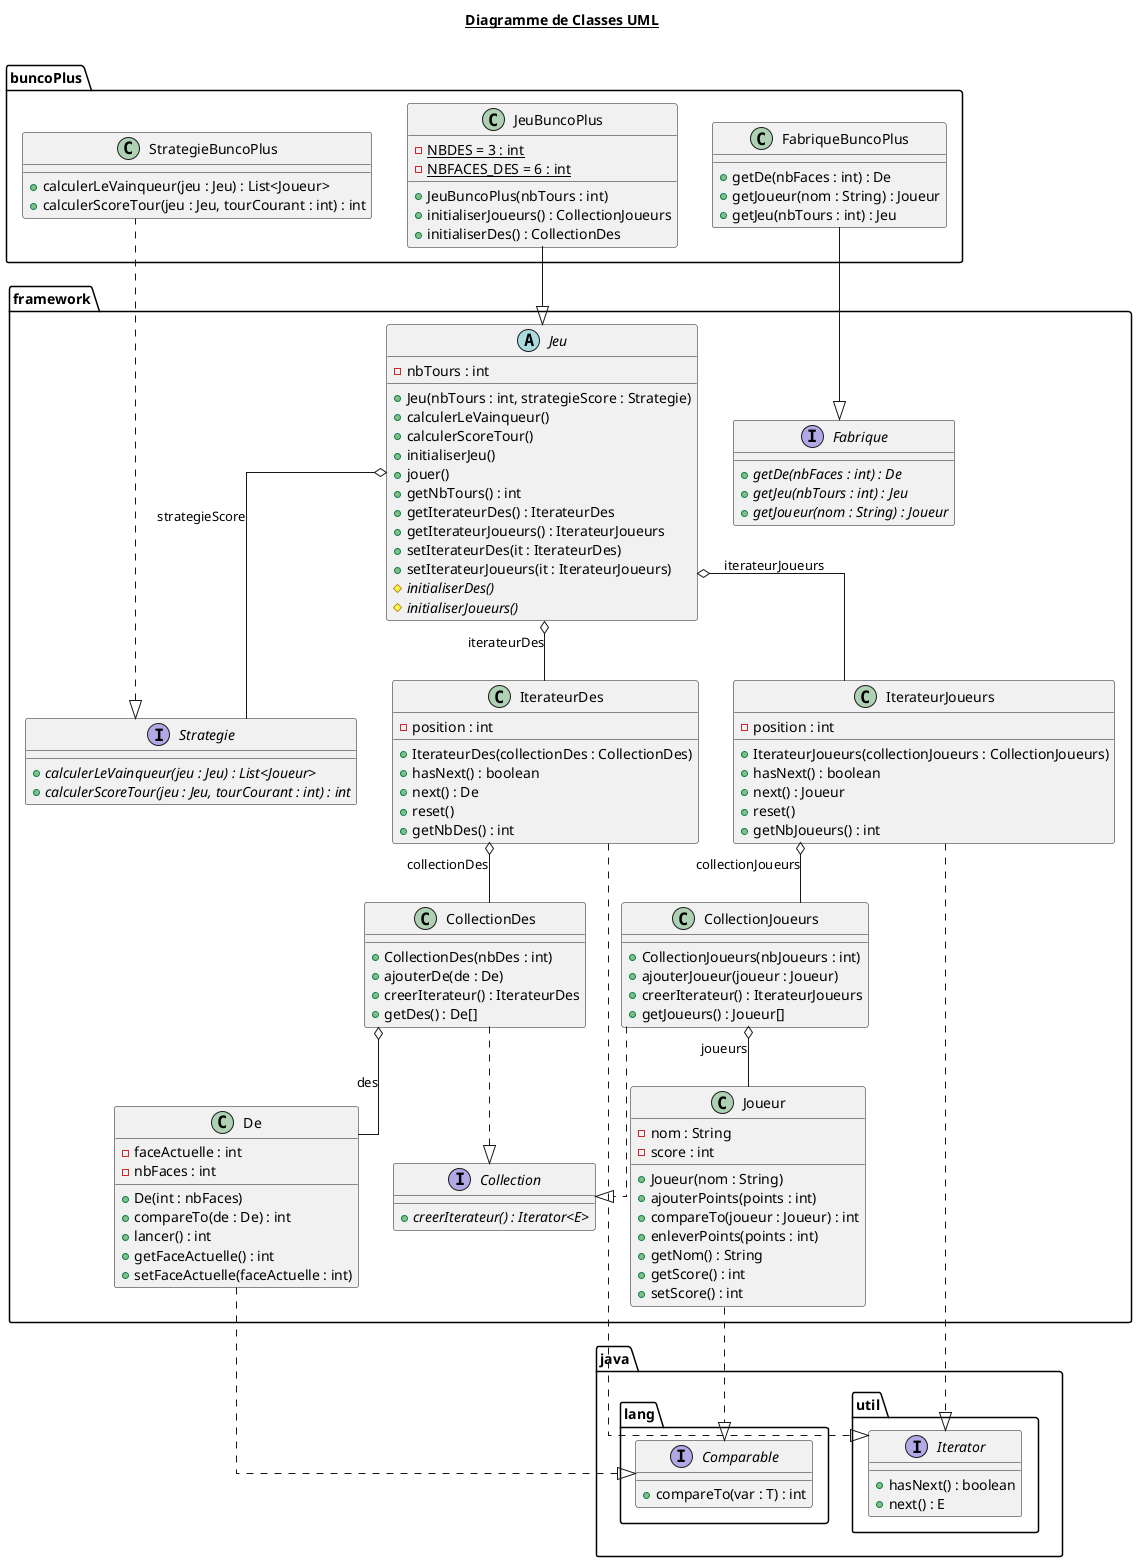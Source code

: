 @startuml

skinparam linetype ortho
title __Diagramme de Classes UML__\n

  namespace framework {
    interface framework.Collection {
        {abstract} + creerIterateur() : Iterator<E>
    }
  }
  

  namespace framework {
    class framework.CollectionDes {
        + CollectionDes(nbDes : int)
        + ajouterDe(de : De)
        + creerIterateur() : IterateurDes
        + getDes() : De[]
    }
  }
  

  namespace framework {
    class framework.CollectionJoueurs {
        + CollectionJoueurs(nbJoueurs : int)
        + ajouterJoueur(joueur : Joueur)
        + creerIterateur() : IterateurJoueurs
        + getJoueurs() : Joueur[]
    }
  }
  

  namespace framework {
    class framework.De {
        - faceActuelle : int
        - nbFaces : int
        + De(int : nbFaces)
        + compareTo(de : De) : int
        + lancer() : int
        + getFaceActuelle() : int
        + setFaceActuelle(faceActuelle : int)
    }
  }
  

  namespace framework {
    interface framework.Fabrique {
        {abstract} + getDe(nbFaces : int) : De
        {abstract} + getJeu(nbTours : int) : Jeu
        {abstract} + getJoueur(nom : String) : Joueur
    }
  }
  

  namespace framework {
    class framework.IterateurDes {
        - position : int
        + IterateurDes(collectionDes : CollectionDes)
        + hasNext() : boolean
        + next() : De
        + reset()
        + getNbDes() : int
    }
  }
  

  namespace framework {
    class framework.IterateurJoueurs {
        - position : int
        + IterateurJoueurs(collectionJoueurs : CollectionJoueurs)
        + hasNext() : boolean
        + next() : Joueur
        + reset()
        + getNbJoueurs() : int
    }
  }
  

  namespace framework {
    abstract class framework.Jeu {
        - nbTours : int
        + Jeu(nbTours : int, strategieScore : Strategie)
        + calculerLeVainqueur()
        + calculerScoreTour()
        + initialiserJeu()
        + jouer()
        + getNbTours() : int
        + getIterateurDes() : IterateurDes
        + getIterateurJoueurs() : IterateurJoueurs
        + setIterateurDes(it : IterateurDes)
        + setIterateurJoueurs(it : IterateurJoueurs)
        {abstract} # initialiserDes()
        {abstract} # initialiserJoueurs()
    }
  }
  

  namespace framework {
    class framework.Joueur {
        - nom : String
        - score : int
        + Joueur(nom : String)
        + ajouterPoints(points : int)
        + compareTo(joueur : Joueur) : int
        + enleverPoints(points : int)
        + getNom() : String
        + getScore() : int
        + setScore() : int
    }
  }
  

  namespace framework {
    interface framework.Strategie {
        {abstract} + calculerLeVainqueur(jeu : Jeu) : List<Joueur>
        {abstract} + calculerScoreTour(jeu : Jeu, tourCourant : int) : int
    }
  }


    namespace buncoPlus {
      class buncoPlus.JeuBuncoPlus {
          {static} - NBDES = 3 : int
          {static} - NBFACES_DES = 6 : int
          + JeuBuncoPlus(nbTours : int)
          + initialiserJoueurs() : CollectionJoueurs
          + initialiserDes() : CollectionDes
      }
    }

    namespace buncoPlus {
        class buncoPlus.StrategieBuncoPlus {
            + calculerLeVainqueur(jeu : Jeu) : List<Joueur>
            + calculerScoreTour(jeu : Jeu, tourCourant : int) : int
        }
    }

      namespace buncoPlus {
          class buncoPlus.FabriqueBuncoPlus {
              + getDe(nbFaces : int) : De
              + getJoueur(nom : String) : Joueur
              + getJeu(nbTours : int) : Jeu
          }
        }


        namespace java.util {
        interface java.util.Iterator {
        + hasNext() : boolean
        + next() : E
        }
        }

        namespace java.lang {
                interface java.lang.Comparable {
                + compareTo(var : T) : int
                }
                }
  

  buncoPlus.JeuBuncoPlus --|> framework.Jeu
  framework.Strategie <|.. buncoPlus.StrategieBuncoPlus
  buncoPlus.FabriqueBuncoPlus --|> framework.Fabrique

    framework.De ..|> java.lang.Comparable
    framework.IterateurDes ..|> java.util.Iterator
    framework.IterateurJoueurs ..|> java.util.Iterator
    framework.Joueur ..|> java.lang.Comparable
      framework.Jeu o-- framework.Strategie : strategieScore
      framework.Jeu o-- framework.IterateurJoueurs : iterateurJoueurs
      framework.Jeu o-- framework.IterateurDes : iterateurDes
        framework.IterateurJoueurs o-- framework.CollectionJoueurs : collectionJoueurs
          framework.IterateurDes o-- framework.CollectionDes : collectionDes

framework.CollectionJoueurs ..|> framework.Collection
  framework.CollectionJoueurs o-- framework.Joueur : joueurs
  framework.CollectionDes ..|> framework.Collection
    framework.CollectionDes o-- framework.De : des



@enduml
